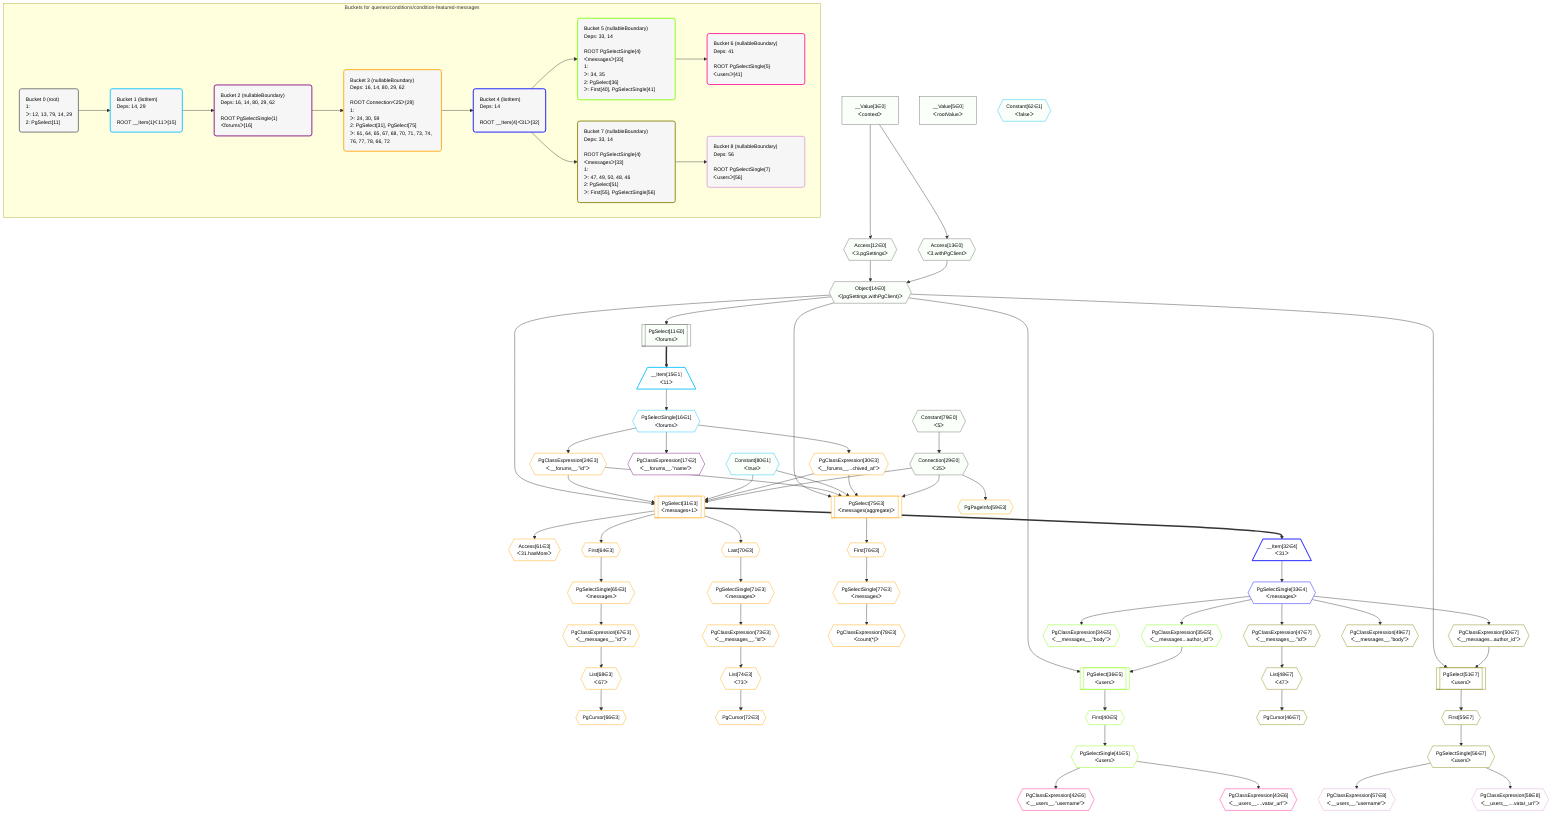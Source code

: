 %%{init: {'themeVariables': { 'fontSize': '12px'}}}%%
graph TD
    classDef path fill:#eee,stroke:#000,color:#000
    classDef plan fill:#fff,stroke-width:1px,color:#000
    classDef itemplan fill:#fff,stroke-width:2px,color:#000
    classDef unbatchedplan fill:#dff,stroke-width:1px,color:#000
    classDef sideeffectplan fill:#fcc,stroke-width:2px,color:#000
    classDef bucket fill:#f6f6f6,color:#000,stroke-width:2px,text-align:left


    %% plan dependencies
    Object14{{"Object[14∈0]<br />ᐸ{pgSettings,withPgClient}ᐳ"}}:::plan
    Access12{{"Access[12∈0]<br />ᐸ3.pgSettingsᐳ"}}:::plan
    Access13{{"Access[13∈0]<br />ᐸ3.withPgClientᐳ"}}:::plan
    Access12 & Access13 --> Object14
    PgSelect11[["PgSelect[11∈0]<br />ᐸforumsᐳ"]]:::plan
    Object14 --> PgSelect11
    __Value3["__Value[3∈0]<br />ᐸcontextᐳ"]:::plan
    __Value3 --> Access12
    __Value3 --> Access13
    Connection29{{"Connection[29∈0]<br />ᐸ25ᐳ"}}:::plan
    Constant79{{"Constant[79∈0]<br />ᐸ5ᐳ"}}:::plan
    Constant79 --> Connection29
    __Value5["__Value[5∈0]<br />ᐸrootValueᐳ"]:::plan
    __Item15[/"__Item[15∈1]<br />ᐸ11ᐳ"\]:::itemplan
    PgSelect11 ==> __Item15
    PgSelectSingle16{{"PgSelectSingle[16∈1]<br />ᐸforumsᐳ"}}:::plan
    __Item15 --> PgSelectSingle16
    Constant62{{"Constant[62∈1]<br />ᐸfalseᐳ"}}:::plan
    Constant80{{"Constant[80∈1]<br />ᐸtrueᐳ"}}:::plan
    PgClassExpression17{{"PgClassExpression[17∈2]<br />ᐸ__forums__.”name”ᐳ"}}:::plan
    PgSelectSingle16 --> PgClassExpression17
    PgSelect31[["PgSelect[31∈3]<br />ᐸmessages+1ᐳ"]]:::plan
    PgClassExpression24{{"PgClassExpression[24∈3]<br />ᐸ__forums__.”id”ᐳ"}}:::plan
    PgClassExpression30{{"PgClassExpression[30∈3]<br />ᐸ__forums__...chived_at”ᐳ"}}:::plan
    Object14 & PgClassExpression24 & Constant80 & PgClassExpression30 & Connection29 --> PgSelect31
    PgSelect75[["PgSelect[75∈3]<br />ᐸmessages(aggregate)ᐳ"]]:::plan
    Object14 & PgClassExpression24 & Constant80 & PgClassExpression30 & Connection29 --> PgSelect75
    PgSelectSingle16 --> PgClassExpression24
    PgSelectSingle16 --> PgClassExpression30
    PgPageInfo59{{"PgPageInfo[59∈3]"}}:::plan
    Connection29 --> PgPageInfo59
    Access61{{"Access[61∈3]<br />ᐸ31.hasMoreᐳ"}}:::plan
    PgSelect31 --> Access61
    First64{{"First[64∈3]"}}:::plan
    PgSelect31 --> First64
    PgSelectSingle65{{"PgSelectSingle[65∈3]<br />ᐸmessagesᐳ"}}:::plan
    First64 --> PgSelectSingle65
    PgCursor66{{"PgCursor[66∈3]"}}:::plan
    List68{{"List[68∈3]<br />ᐸ67ᐳ"}}:::plan
    List68 --> PgCursor66
    PgClassExpression67{{"PgClassExpression[67∈3]<br />ᐸ__messages__.”id”ᐳ"}}:::plan
    PgSelectSingle65 --> PgClassExpression67
    PgClassExpression67 --> List68
    Last70{{"Last[70∈3]"}}:::plan
    PgSelect31 --> Last70
    PgSelectSingle71{{"PgSelectSingle[71∈3]<br />ᐸmessagesᐳ"}}:::plan
    Last70 --> PgSelectSingle71
    PgCursor72{{"PgCursor[72∈3]"}}:::plan
    List74{{"List[74∈3]<br />ᐸ73ᐳ"}}:::plan
    List74 --> PgCursor72
    PgClassExpression73{{"PgClassExpression[73∈3]<br />ᐸ__messages__.”id”ᐳ"}}:::plan
    PgSelectSingle71 --> PgClassExpression73
    PgClassExpression73 --> List74
    First76{{"First[76∈3]"}}:::plan
    PgSelect75 --> First76
    PgSelectSingle77{{"PgSelectSingle[77∈3]<br />ᐸmessagesᐳ"}}:::plan
    First76 --> PgSelectSingle77
    PgClassExpression78{{"PgClassExpression[78∈3]<br />ᐸcount(*)ᐳ"}}:::plan
    PgSelectSingle77 --> PgClassExpression78
    __Item32[/"__Item[32∈4]<br />ᐸ31ᐳ"\]:::itemplan
    PgSelect31 ==> __Item32
    PgSelectSingle33{{"PgSelectSingle[33∈4]<br />ᐸmessagesᐳ"}}:::plan
    __Item32 --> PgSelectSingle33
    PgSelect36[["PgSelect[36∈5]<br />ᐸusersᐳ"]]:::plan
    PgClassExpression35{{"PgClassExpression[35∈5]<br />ᐸ__messages...author_id”ᐳ"}}:::plan
    Object14 & PgClassExpression35 --> PgSelect36
    PgClassExpression34{{"PgClassExpression[34∈5]<br />ᐸ__messages__.”body”ᐳ"}}:::plan
    PgSelectSingle33 --> PgClassExpression34
    PgSelectSingle33 --> PgClassExpression35
    First40{{"First[40∈5]"}}:::plan
    PgSelect36 --> First40
    PgSelectSingle41{{"PgSelectSingle[41∈5]<br />ᐸusersᐳ"}}:::plan
    First40 --> PgSelectSingle41
    PgClassExpression42{{"PgClassExpression[42∈6]<br />ᐸ__users__.”username”ᐳ"}}:::plan
    PgSelectSingle41 --> PgClassExpression42
    PgClassExpression43{{"PgClassExpression[43∈6]<br />ᐸ__users__....vatar_url”ᐳ"}}:::plan
    PgSelectSingle41 --> PgClassExpression43
    PgSelect51[["PgSelect[51∈7]<br />ᐸusersᐳ"]]:::plan
    PgClassExpression50{{"PgClassExpression[50∈7]<br />ᐸ__messages...author_id”ᐳ"}}:::plan
    Object14 & PgClassExpression50 --> PgSelect51
    PgCursor46{{"PgCursor[46∈7]"}}:::plan
    List48{{"List[48∈7]<br />ᐸ47ᐳ"}}:::plan
    List48 --> PgCursor46
    PgClassExpression47{{"PgClassExpression[47∈7]<br />ᐸ__messages__.”id”ᐳ"}}:::plan
    PgSelectSingle33 --> PgClassExpression47
    PgClassExpression47 --> List48
    PgClassExpression49{{"PgClassExpression[49∈7]<br />ᐸ__messages__.”body”ᐳ"}}:::plan
    PgSelectSingle33 --> PgClassExpression49
    PgSelectSingle33 --> PgClassExpression50
    First55{{"First[55∈7]"}}:::plan
    PgSelect51 --> First55
    PgSelectSingle56{{"PgSelectSingle[56∈7]<br />ᐸusersᐳ"}}:::plan
    First55 --> PgSelectSingle56
    PgClassExpression57{{"PgClassExpression[57∈8]<br />ᐸ__users__.”username”ᐳ"}}:::plan
    PgSelectSingle56 --> PgClassExpression57
    PgClassExpression58{{"PgClassExpression[58∈8]<br />ᐸ__users__....vatar_url”ᐳ"}}:::plan
    PgSelectSingle56 --> PgClassExpression58

    %% define steps

    subgraph "Buckets for queries/conditions/condition-featured-messages"
    Bucket0("Bucket 0 (root)<br />1: <br />ᐳ: 12, 13, 79, 14, 29<br />2: PgSelect[11]"):::bucket
    classDef bucket0 stroke:#696969
    class Bucket0,__Value3,__Value5,PgSelect11,Access12,Access13,Object14,Connection29,Constant79 bucket0
    Bucket1("Bucket 1 (listItem)<br />Deps: 14, 29<br /><br />ROOT __Item{1}ᐸ11ᐳ[15]"):::bucket
    classDef bucket1 stroke:#00bfff
    class Bucket1,__Item15,PgSelectSingle16,Constant62,Constant80 bucket1
    Bucket2("Bucket 2 (nullableBoundary)<br />Deps: 16, 14, 80, 29, 62<br /><br />ROOT PgSelectSingle{1}ᐸforumsᐳ[16]"):::bucket
    classDef bucket2 stroke:#7f007f
    class Bucket2,PgClassExpression17 bucket2
    Bucket3("Bucket 3 (nullableBoundary)<br />Deps: 16, 14, 80, 29, 62<br /><br />ROOT Connectionᐸ25ᐳ[29]<br />1: <br />ᐳ: 24, 30, 59<br />2: PgSelect[31], PgSelect[75]<br />ᐳ: 61, 64, 65, 67, 68, 70, 71, 73, 74, 76, 77, 78, 66, 72"):::bucket
    classDef bucket3 stroke:#ffa500
    class Bucket3,PgClassExpression24,PgClassExpression30,PgSelect31,PgPageInfo59,Access61,First64,PgSelectSingle65,PgCursor66,PgClassExpression67,List68,Last70,PgSelectSingle71,PgCursor72,PgClassExpression73,List74,PgSelect75,First76,PgSelectSingle77,PgClassExpression78 bucket3
    Bucket4("Bucket 4 (listItem)<br />Deps: 14<br /><br />ROOT __Item{4}ᐸ31ᐳ[32]"):::bucket
    classDef bucket4 stroke:#0000ff
    class Bucket4,__Item32,PgSelectSingle33 bucket4
    Bucket5("Bucket 5 (nullableBoundary)<br />Deps: 33, 14<br /><br />ROOT PgSelectSingle{4}ᐸmessagesᐳ[33]<br />1: <br />ᐳ: 34, 35<br />2: PgSelect[36]<br />ᐳ: First[40], PgSelectSingle[41]"):::bucket
    classDef bucket5 stroke:#7fff00
    class Bucket5,PgClassExpression34,PgClassExpression35,PgSelect36,First40,PgSelectSingle41 bucket5
    Bucket6("Bucket 6 (nullableBoundary)<br />Deps: 41<br /><br />ROOT PgSelectSingle{5}ᐸusersᐳ[41]"):::bucket
    classDef bucket6 stroke:#ff1493
    class Bucket6,PgClassExpression42,PgClassExpression43 bucket6
    Bucket7("Bucket 7 (nullableBoundary)<br />Deps: 33, 14<br /><br />ROOT PgSelectSingle{4}ᐸmessagesᐳ[33]<br />1: <br />ᐳ: 47, 49, 50, 48, 46<br />2: PgSelect[51]<br />ᐳ: First[55], PgSelectSingle[56]"):::bucket
    classDef bucket7 stroke:#808000
    class Bucket7,PgCursor46,PgClassExpression47,List48,PgClassExpression49,PgClassExpression50,PgSelect51,First55,PgSelectSingle56 bucket7
    Bucket8("Bucket 8 (nullableBoundary)<br />Deps: 56<br /><br />ROOT PgSelectSingle{7}ᐸusersᐳ[56]"):::bucket
    classDef bucket8 stroke:#dda0dd
    class Bucket8,PgClassExpression57,PgClassExpression58 bucket8
    Bucket0 --> Bucket1
    Bucket1 --> Bucket2
    Bucket2 --> Bucket3
    Bucket3 --> Bucket4
    Bucket4 --> Bucket5 & Bucket7
    Bucket5 --> Bucket6
    Bucket7 --> Bucket8
    classDef unary fill:#fafffa,borderWidth:8px
    class Object14,PgSelect11,Access12,Access13,Connection29,__Value3,__Value5,Constant79,Constant62,Constant80,PgPageInfo59 unary
    end